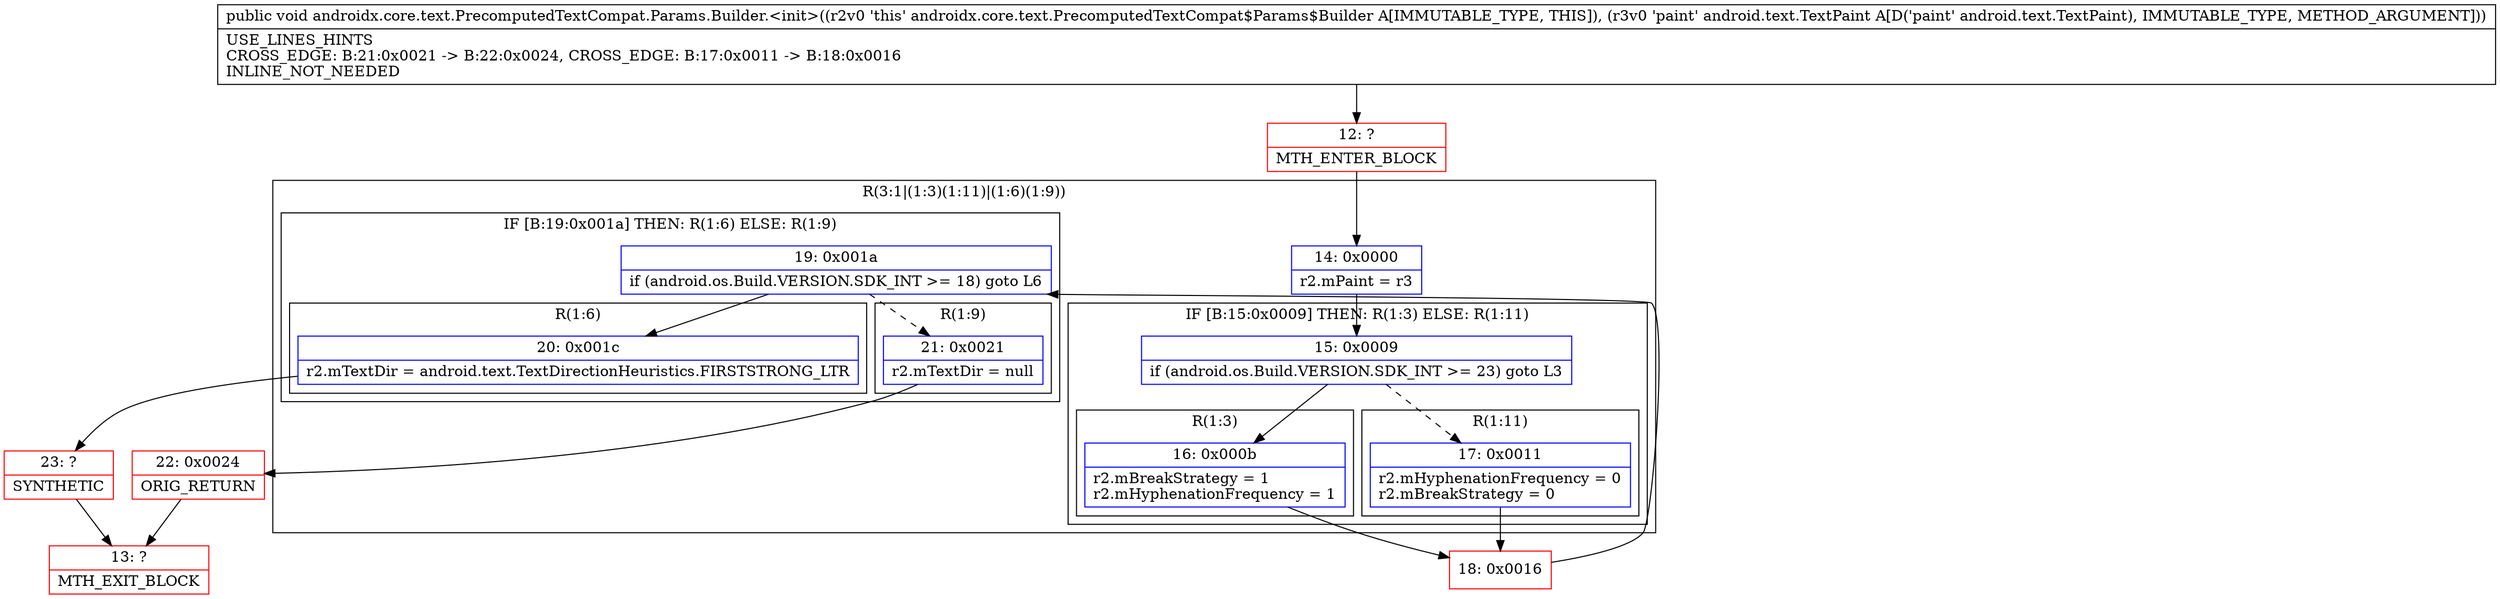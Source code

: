 digraph "CFG forandroidx.core.text.PrecomputedTextCompat.Params.Builder.\<init\>(Landroid\/text\/TextPaint;)V" {
subgraph cluster_Region_1756489692 {
label = "R(3:1|(1:3)(1:11)|(1:6)(1:9))";
node [shape=record,color=blue];
Node_14 [shape=record,label="{14\:\ 0x0000|r2.mPaint = r3\l}"];
subgraph cluster_IfRegion_1285081305 {
label = "IF [B:15:0x0009] THEN: R(1:3) ELSE: R(1:11)";
node [shape=record,color=blue];
Node_15 [shape=record,label="{15\:\ 0x0009|if (android.os.Build.VERSION.SDK_INT \>= 23) goto L3\l}"];
subgraph cluster_Region_65021610 {
label = "R(1:3)";
node [shape=record,color=blue];
Node_16 [shape=record,label="{16\:\ 0x000b|r2.mBreakStrategy = 1\lr2.mHyphenationFrequency = 1\l}"];
}
subgraph cluster_Region_1249599079 {
label = "R(1:11)";
node [shape=record,color=blue];
Node_17 [shape=record,label="{17\:\ 0x0011|r2.mHyphenationFrequency = 0\lr2.mBreakStrategy = 0\l}"];
}
}
subgraph cluster_IfRegion_764661747 {
label = "IF [B:19:0x001a] THEN: R(1:6) ELSE: R(1:9)";
node [shape=record,color=blue];
Node_19 [shape=record,label="{19\:\ 0x001a|if (android.os.Build.VERSION.SDK_INT \>= 18) goto L6\l}"];
subgraph cluster_Region_658965656 {
label = "R(1:6)";
node [shape=record,color=blue];
Node_20 [shape=record,label="{20\:\ 0x001c|r2.mTextDir = android.text.TextDirectionHeuristics.FIRSTSTRONG_LTR\l}"];
}
subgraph cluster_Region_630240172 {
label = "R(1:9)";
node [shape=record,color=blue];
Node_21 [shape=record,label="{21\:\ 0x0021|r2.mTextDir = null\l}"];
}
}
}
Node_12 [shape=record,color=red,label="{12\:\ ?|MTH_ENTER_BLOCK\l}"];
Node_18 [shape=record,color=red,label="{18\:\ 0x0016}"];
Node_23 [shape=record,color=red,label="{23\:\ ?|SYNTHETIC\l}"];
Node_13 [shape=record,color=red,label="{13\:\ ?|MTH_EXIT_BLOCK\l}"];
Node_22 [shape=record,color=red,label="{22\:\ 0x0024|ORIG_RETURN\l}"];
MethodNode[shape=record,label="{public void androidx.core.text.PrecomputedTextCompat.Params.Builder.\<init\>((r2v0 'this' androidx.core.text.PrecomputedTextCompat$Params$Builder A[IMMUTABLE_TYPE, THIS]), (r3v0 'paint' android.text.TextPaint A[D('paint' android.text.TextPaint), IMMUTABLE_TYPE, METHOD_ARGUMENT]))  | USE_LINES_HINTS\lCROSS_EDGE: B:21:0x0021 \-\> B:22:0x0024, CROSS_EDGE: B:17:0x0011 \-\> B:18:0x0016\lINLINE_NOT_NEEDED\l}"];
MethodNode -> Node_12;Node_14 -> Node_15;
Node_15 -> Node_16;
Node_15 -> Node_17[style=dashed];
Node_16 -> Node_18;
Node_17 -> Node_18;
Node_19 -> Node_20;
Node_19 -> Node_21[style=dashed];
Node_20 -> Node_23;
Node_21 -> Node_22;
Node_12 -> Node_14;
Node_18 -> Node_19;
Node_23 -> Node_13;
Node_22 -> Node_13;
}

